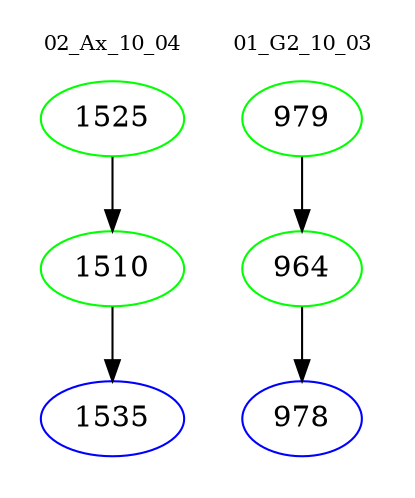 digraph{
subgraph cluster_0 {
color = white
label = "02_Ax_10_04";
fontsize=10;
T0_1525 [label="1525", color="green"]
T0_1525 -> T0_1510 [color="black"]
T0_1510 [label="1510", color="green"]
T0_1510 -> T0_1535 [color="black"]
T0_1535 [label="1535", color="blue"]
}
subgraph cluster_1 {
color = white
label = "01_G2_10_03";
fontsize=10;
T1_979 [label="979", color="green"]
T1_979 -> T1_964 [color="black"]
T1_964 [label="964", color="green"]
T1_964 -> T1_978 [color="black"]
T1_978 [label="978", color="blue"]
}
}
